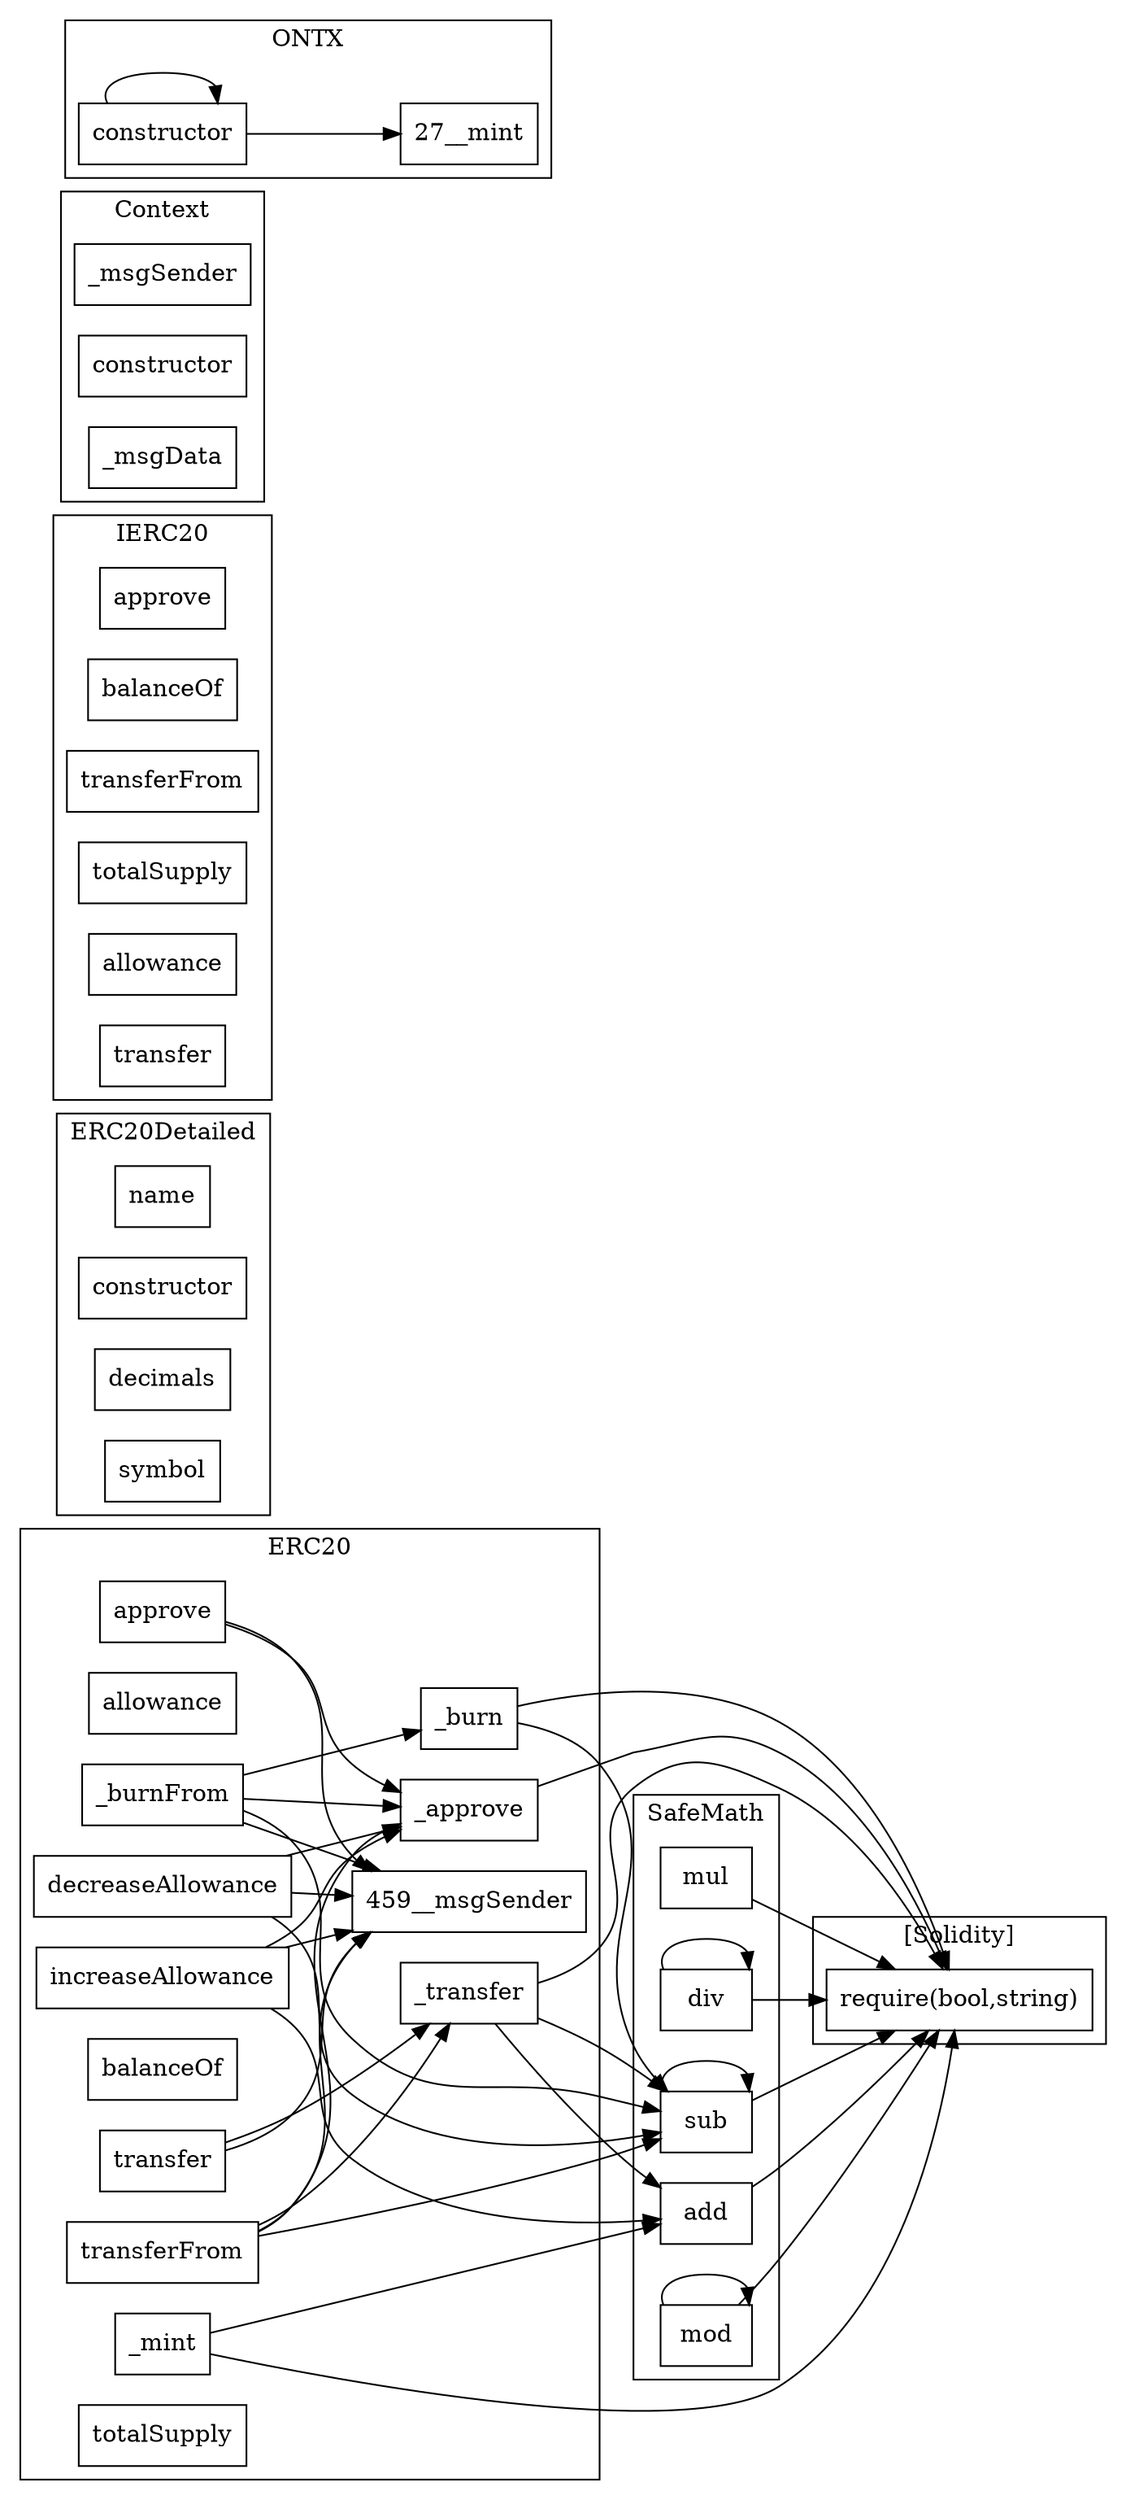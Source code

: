 strict digraph {
rankdir="LR"
node [shape=box]
subgraph cluster_704_SafeMath {
label = "SafeMath"
"704_add" [label="add"]
"704_mod" [label="mod"]
"704_mul" [label="mul"]
"704_div" [label="div"]
"704_sub" [label="sub"]
"704_mod" -> "704_mod"
"704_sub" -> "704_sub"
"704_div" -> "704_div"
}subgraph cluster_517_ERC20Detailed {
label = "ERC20Detailed"
"517_name" [label="name"]
"517_constructor" [label="constructor"]
"517_decimals" [label="decimals"]
"517_symbol" [label="symbol"]
}subgraph cluster_773_IERC20 {
label = "IERC20"
"773_approve" [label="approve"]
"773_balanceOf" [label="balanceOf"]
"773_transferFrom" [label="transferFrom"]
"773_totalSupply" [label="totalSupply"]
"773_allowance" [label="allowance"]
"773_transfer" [label="transfer"]
}subgraph cluster_459_ERC20 {
label = "ERC20"
"459__approve" [label="_approve"]
"459__burn" [label="_burn"]
"459_approve" [label="approve"]
"459__transfer" [label="_transfer"]
"459_allowance" [label="allowance"]
"459__burnFrom" [label="_burnFrom"]
"459_decreaseAllowance" [label="decreaseAllowance"]
"459__mint" [label="_mint"]
"459_balanceOf" [label="balanceOf"]
"459_transfer" [label="transfer"]
"459_increaseAllowance" [label="increaseAllowance"]
"459_transferFrom" [label="transferFrom"]
"459_totalSupply" [label="totalSupply"]
"459_decreaseAllowance" -> "459__msgSender"
"459_transferFrom" -> "459__msgSender"
"459_transfer" -> "459__transfer"
"459_decreaseAllowance" -> "459__approve"
"459_transfer" -> "459__msgSender"
"459_increaseAllowance" -> "459__msgSender"
"459_transferFrom" -> "459__approve"
"459_increaseAllowance" -> "459__approve"
"459_approve" -> "459__approve"
"459__burnFrom" -> "459__msgSender"
"459__burnFrom" -> "459__burn"
"459_transferFrom" -> "459__transfer"
"459_approve" -> "459__msgSender"
"459__burnFrom" -> "459__approve"
}subgraph cluster_54_Context {
label = "Context"
"54__msgSender" [label="_msgSender"]
"54_constructor" [label="constructor"]
"54__msgData" [label="_msgData"]
}subgraph cluster_27_ONTX {
label = "ONTX"
"27_constructor" [label="constructor"]
"27_constructor" -> "27__mint"
"27_constructor" -> "27_constructor"
}subgraph cluster_solidity {
label = "[Solidity]"
"require(bool,string)" 
"704_div" -> "require(bool,string)"
"704_sub" -> "require(bool,string)"
"459__mint" -> "require(bool,string)"
"704_mod" -> "require(bool,string)"
"459__transfer" -> "require(bool,string)"
"459__burn" -> "require(bool,string)"
"459__approve" -> "require(bool,string)"
"704_mul" -> "require(bool,string)"
"704_add" -> "require(bool,string)"
}"459_increaseAllowance" -> "704_add"
"459_decreaseAllowance" -> "704_sub"
"459_transferFrom" -> "704_sub"
"459__transfer" -> "704_add"
"459__burn" -> "704_sub"
"459__transfer" -> "704_sub"
"459__mint" -> "704_add"
"459__burnFrom" -> "704_sub"
}